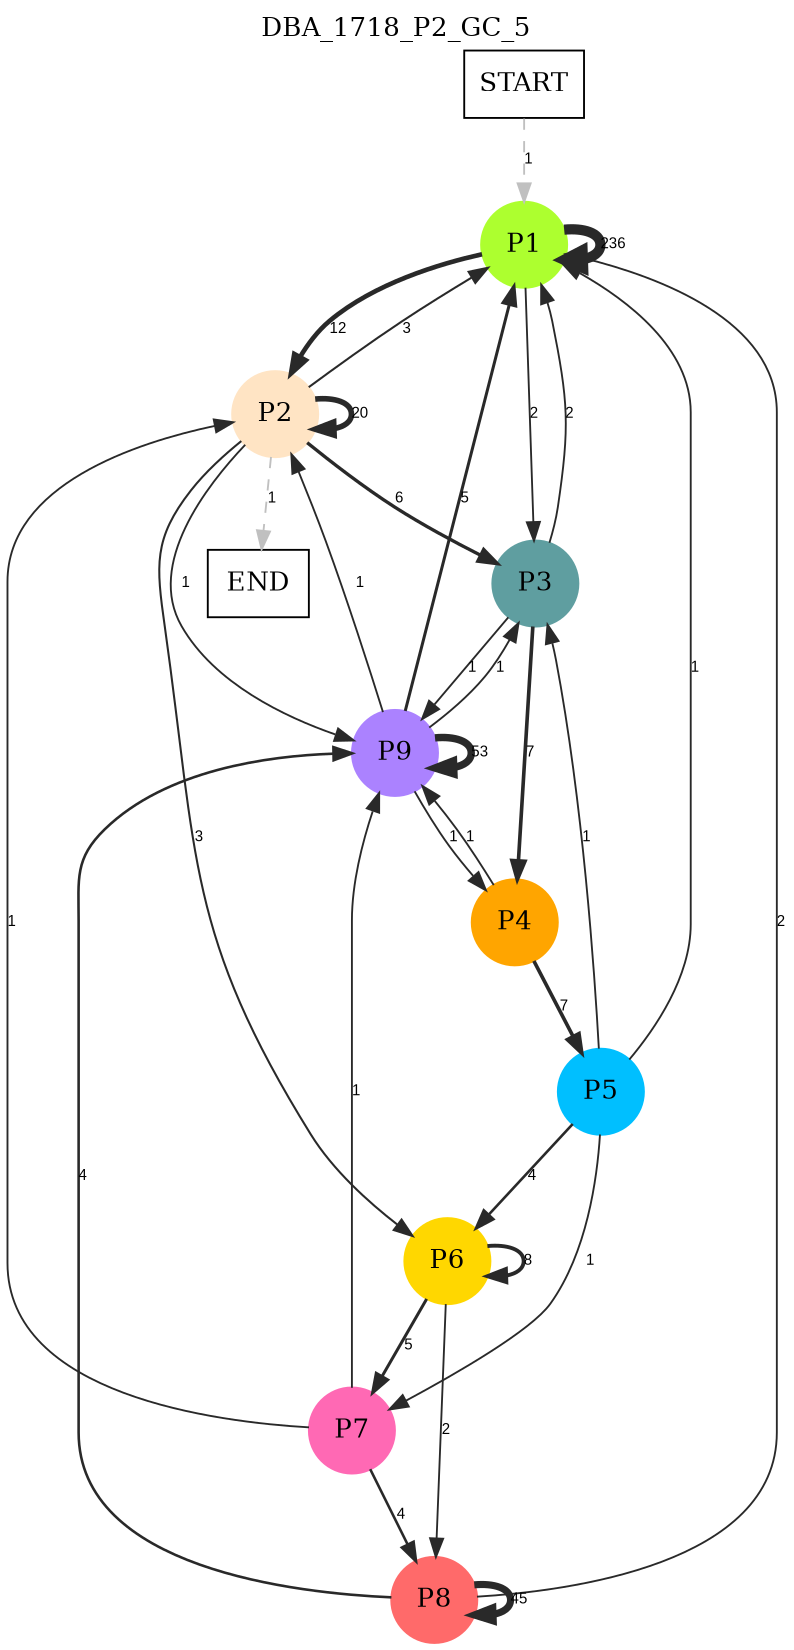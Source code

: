 digraph DBA_1718_P2_GC_5 {
	labelloc="t";
	label=DBA_1718_P2_GC_5;
	dpi = 150
	size="16,11!";
	margin = 0;
"START" [shape=box, fillcolor=white, style=filled, color=black]
"P1" [shape=circle, color=greenyellow, style=filled]
"P2" [shape=circle, color=bisque, style=filled]
"P3" [shape=circle, color=cadetblue, style=filled]
"P4" [shape=circle, color=orange, style=filled]
"P5" [shape=circle, color=deepskyblue, style=filled]
"P6" [shape=circle, color=gold, style=filled]
"P7" [shape=circle, color=hotpink, style=filled]
"P8" [shape=circle, color=indianred1, style=filled]
"P9" [shape=circle, color=mediumpurple1, style=filled]
"END" [shape=box, fillcolor=white, style=filled, color=black]
"START" -> "P1" [ style = dashed color=grey label ="1" labelfloat=false fontname="Arial" fontsize=8]

"P1" -> "P1" [ color=grey16 penwidth = "5.46383180502561"label ="236" labelfloat=false fontname="Arial" fontsize=8]

"P1" -> "P2" [ color=grey16 penwidth = "2.484906649788"label ="12" labelfloat=false fontname="Arial" fontsize=8]

"P1" -> "P3" [ color=grey16 penwidth = "1"label ="2" labelfloat=false fontname="Arial" fontsize=8]

"P2" -> "P1" [ color=grey16 penwidth = "1.09861228866811"label ="3" labelfloat=false fontname="Arial" fontsize=8]

"P2" -> "P2" [ color=grey16 penwidth = "2.99573227355399"label ="20" labelfloat=false fontname="Arial" fontsize=8]

"P2" -> "P3" [ color=grey16 penwidth = "1.79175946922805"label ="6" labelfloat=false fontname="Arial" fontsize=8]

"P2" -> "P6" [ color=grey16 penwidth = "1.09861228866811"label ="3" labelfloat=false fontname="Arial" fontsize=8]

"P2" -> "P9" [ color=grey16 penwidth = "1"label ="1" labelfloat=false fontname="Arial" fontsize=8]

"P2" -> "END" [ style = dashed color=grey label ="1" labelfloat=false fontname="Arial" fontsize=8]

"P3" -> "P1" [ color=grey16 penwidth = "1"label ="2" labelfloat=false fontname="Arial" fontsize=8]

"P3" -> "P4" [ color=grey16 penwidth = "1.94591014905531"label ="7" labelfloat=false fontname="Arial" fontsize=8]

"P3" -> "P9" [ color=grey16 penwidth = "1"label ="1" labelfloat=false fontname="Arial" fontsize=8]

"P4" -> "P5" [ color=grey16 penwidth = "1.94591014905531"label ="7" labelfloat=false fontname="Arial" fontsize=8]

"P4" -> "P9" [ color=grey16 penwidth = "1"label ="1" labelfloat=false fontname="Arial" fontsize=8]

"P5" -> "P1" [ color=grey16 penwidth = "1"label ="1" labelfloat=false fontname="Arial" fontsize=8]

"P5" -> "P3" [ color=grey16 penwidth = "1"label ="1" labelfloat=false fontname="Arial" fontsize=8]

"P5" -> "P6" [ color=grey16 penwidth = "1.38629436111989"label ="4" labelfloat=false fontname="Arial" fontsize=8]

"P5" -> "P7" [ color=grey16 penwidth = "1"label ="1" labelfloat=false fontname="Arial" fontsize=8]

"P6" -> "P6" [ color=grey16 penwidth = "2.07944154167984"label ="8" labelfloat=false fontname="Arial" fontsize=8]

"P6" -> "P7" [ color=grey16 penwidth = "1.6094379124341"label ="5" labelfloat=false fontname="Arial" fontsize=8]

"P6" -> "P8" [ color=grey16 penwidth = "1"label ="2" labelfloat=false fontname="Arial" fontsize=8]

"P7" -> "P2" [ color=grey16 penwidth = "1"label ="1" labelfloat=false fontname="Arial" fontsize=8]

"P7" -> "P8" [ color=grey16 penwidth = "1.38629436111989"label ="4" labelfloat=false fontname="Arial" fontsize=8]

"P7" -> "P9" [ color=grey16 penwidth = "1"label ="1" labelfloat=false fontname="Arial" fontsize=8]

"P8" -> "P1" [ color=grey16 penwidth = "1"label ="2" labelfloat=false fontname="Arial" fontsize=8]

"P8" -> "P8" [ color=grey16 penwidth = "3.80666248977032"label ="45" labelfloat=false fontname="Arial" fontsize=8]

"P8" -> "P9" [ color=grey16 penwidth = "1.38629436111989"label ="4" labelfloat=false fontname="Arial" fontsize=8]

"P9" -> "P1" [ color=grey16 penwidth = "1.6094379124341"label ="5" labelfloat=false fontname="Arial" fontsize=8]

"P9" -> "P2" [ color=grey16 penwidth = "1"label ="1" labelfloat=false fontname="Arial" fontsize=8]

"P9" -> "P3" [ color=grey16 penwidth = "1"label ="1" labelfloat=false fontname="Arial" fontsize=8]

"P9" -> "P4" [ color=grey16 penwidth = "1"label ="1" labelfloat=false fontname="Arial" fontsize=8]

"P9" -> "P9" [ color=grey16 penwidth = "3.97029191355212"label ="53" labelfloat=false fontname="Arial" fontsize=8]

}
